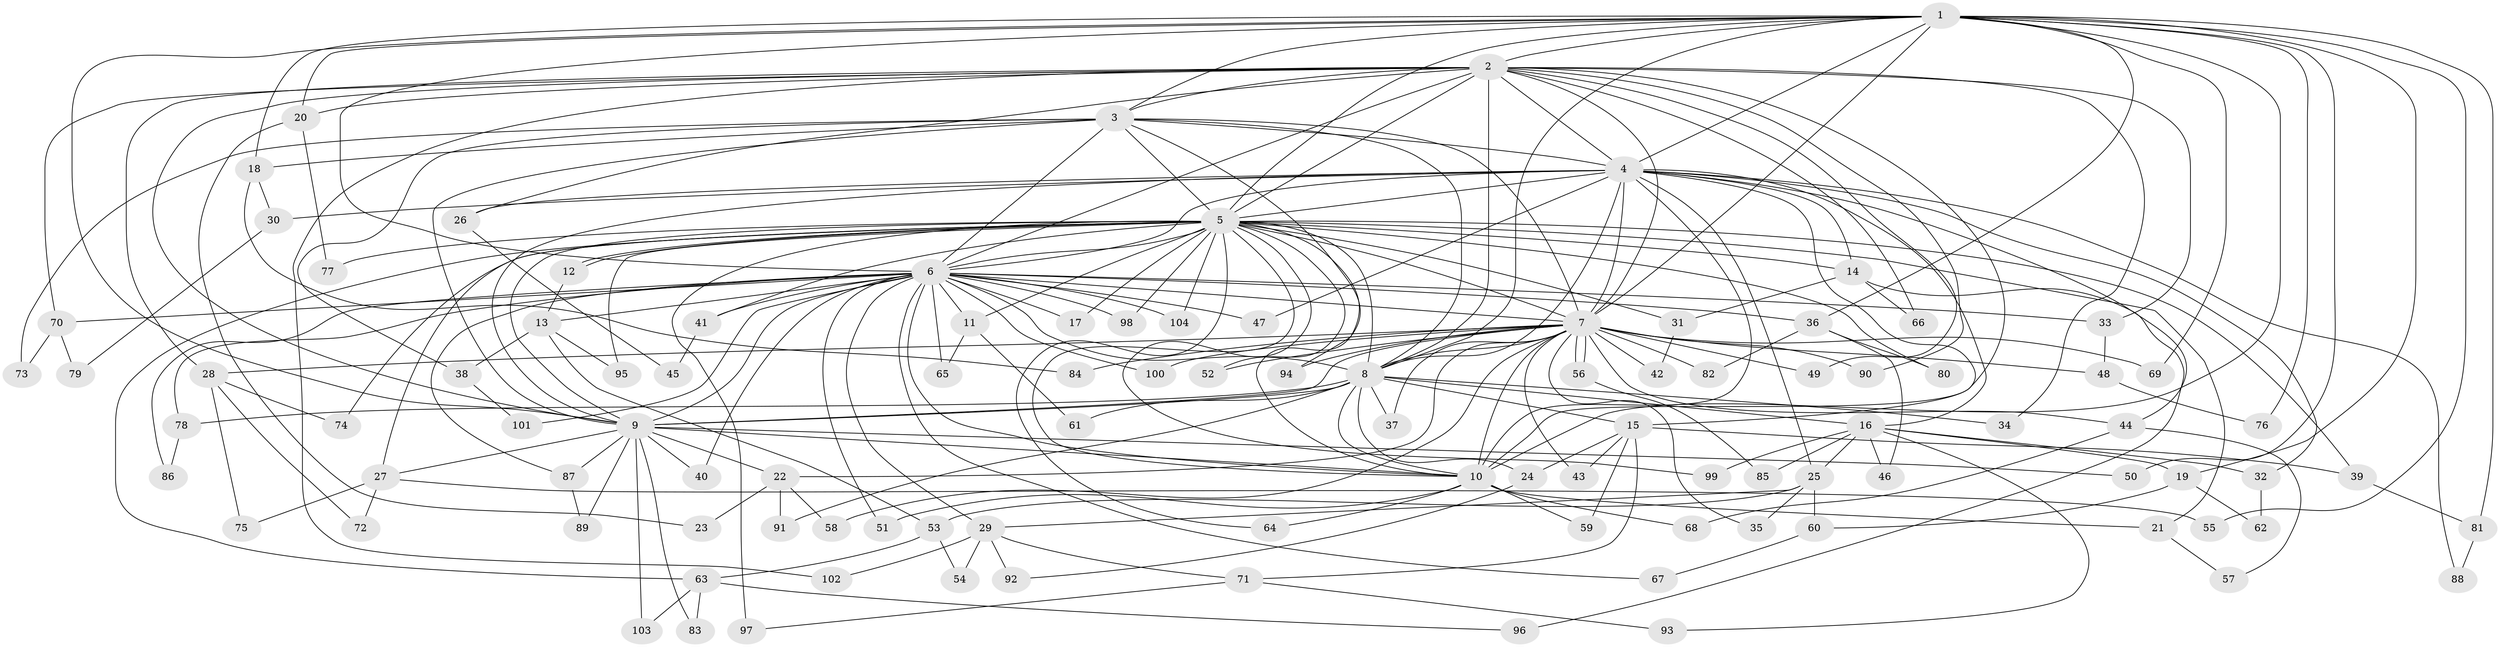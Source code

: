 // coarse degree distribution, {15: 0.016129032258064516, 18: 0.016129032258064516, 19: 0.016129032258064516, 35: 0.016129032258064516, 23: 0.016129032258064516, 20: 0.016129032258064516, 10: 0.016129032258064516, 12: 0.016129032258064516, 4: 0.16129032258064516, 3: 0.16129032258064516, 5: 0.03225806451612903, 7: 0.016129032258064516, 8: 0.016129032258064516, 2: 0.45161290322580644, 6: 0.016129032258064516, 1: 0.016129032258064516}
// Generated by graph-tools (version 1.1) at 2025/17/03/04/25 18:17:52]
// undirected, 104 vertices, 233 edges
graph export_dot {
graph [start="1"]
  node [color=gray90,style=filled];
  1;
  2;
  3;
  4;
  5;
  6;
  7;
  8;
  9;
  10;
  11;
  12;
  13;
  14;
  15;
  16;
  17;
  18;
  19;
  20;
  21;
  22;
  23;
  24;
  25;
  26;
  27;
  28;
  29;
  30;
  31;
  32;
  33;
  34;
  35;
  36;
  37;
  38;
  39;
  40;
  41;
  42;
  43;
  44;
  45;
  46;
  47;
  48;
  49;
  50;
  51;
  52;
  53;
  54;
  55;
  56;
  57;
  58;
  59;
  60;
  61;
  62;
  63;
  64;
  65;
  66;
  67;
  68;
  69;
  70;
  71;
  72;
  73;
  74;
  75;
  76;
  77;
  78;
  79;
  80;
  81;
  82;
  83;
  84;
  85;
  86;
  87;
  88;
  89;
  90;
  91;
  92;
  93;
  94;
  95;
  96;
  97;
  98;
  99;
  100;
  101;
  102;
  103;
  104;
  1 -- 2;
  1 -- 3;
  1 -- 4;
  1 -- 5;
  1 -- 6;
  1 -- 7;
  1 -- 8;
  1 -- 9;
  1 -- 10;
  1 -- 18;
  1 -- 19;
  1 -- 20;
  1 -- 36;
  1 -- 50;
  1 -- 55;
  1 -- 69;
  1 -- 76;
  1 -- 81;
  2 -- 3;
  2 -- 4;
  2 -- 5;
  2 -- 6;
  2 -- 7;
  2 -- 8;
  2 -- 9;
  2 -- 10;
  2 -- 20;
  2 -- 26;
  2 -- 28;
  2 -- 33;
  2 -- 34;
  2 -- 49;
  2 -- 66;
  2 -- 70;
  2 -- 90;
  2 -- 102;
  3 -- 4;
  3 -- 5;
  3 -- 6;
  3 -- 7;
  3 -- 8;
  3 -- 9;
  3 -- 10;
  3 -- 18;
  3 -- 38;
  3 -- 73;
  4 -- 5;
  4 -- 6;
  4 -- 7;
  4 -- 8;
  4 -- 9;
  4 -- 10;
  4 -- 14;
  4 -- 15;
  4 -- 16;
  4 -- 25;
  4 -- 26;
  4 -- 30;
  4 -- 32;
  4 -- 44;
  4 -- 47;
  4 -- 88;
  5 -- 6;
  5 -- 7;
  5 -- 8;
  5 -- 9;
  5 -- 10;
  5 -- 11;
  5 -- 12;
  5 -- 12;
  5 -- 14;
  5 -- 17;
  5 -- 21;
  5 -- 27;
  5 -- 31;
  5 -- 39;
  5 -- 41;
  5 -- 52;
  5 -- 63;
  5 -- 64;
  5 -- 74;
  5 -- 77;
  5 -- 80;
  5 -- 94;
  5 -- 95;
  5 -- 97;
  5 -- 98;
  5 -- 99;
  5 -- 104;
  6 -- 7;
  6 -- 8;
  6 -- 9;
  6 -- 10;
  6 -- 11;
  6 -- 13;
  6 -- 17;
  6 -- 29;
  6 -- 33;
  6 -- 36;
  6 -- 40;
  6 -- 41;
  6 -- 47;
  6 -- 51;
  6 -- 65;
  6 -- 67;
  6 -- 70;
  6 -- 78;
  6 -- 86;
  6 -- 87;
  6 -- 98;
  6 -- 100;
  6 -- 101;
  6 -- 104;
  7 -- 8;
  7 -- 9;
  7 -- 10;
  7 -- 22;
  7 -- 28;
  7 -- 35;
  7 -- 37;
  7 -- 42;
  7 -- 43;
  7 -- 44;
  7 -- 48;
  7 -- 49;
  7 -- 52;
  7 -- 56;
  7 -- 56;
  7 -- 58;
  7 -- 69;
  7 -- 82;
  7 -- 84;
  7 -- 90;
  7 -- 94;
  7 -- 100;
  8 -- 9;
  8 -- 10;
  8 -- 15;
  8 -- 16;
  8 -- 24;
  8 -- 34;
  8 -- 37;
  8 -- 61;
  8 -- 78;
  8 -- 91;
  9 -- 10;
  9 -- 22;
  9 -- 27;
  9 -- 40;
  9 -- 50;
  9 -- 83;
  9 -- 87;
  9 -- 89;
  9 -- 103;
  10 -- 21;
  10 -- 51;
  10 -- 59;
  10 -- 64;
  10 -- 68;
  11 -- 61;
  11 -- 65;
  12 -- 13;
  13 -- 38;
  13 -- 53;
  13 -- 95;
  14 -- 31;
  14 -- 66;
  14 -- 96;
  15 -- 24;
  15 -- 39;
  15 -- 43;
  15 -- 59;
  15 -- 71;
  16 -- 19;
  16 -- 25;
  16 -- 32;
  16 -- 46;
  16 -- 85;
  16 -- 93;
  16 -- 99;
  18 -- 30;
  18 -- 84;
  19 -- 60;
  19 -- 62;
  20 -- 23;
  20 -- 77;
  21 -- 57;
  22 -- 23;
  22 -- 58;
  22 -- 91;
  24 -- 92;
  25 -- 29;
  25 -- 35;
  25 -- 53;
  25 -- 60;
  26 -- 45;
  27 -- 55;
  27 -- 72;
  27 -- 75;
  28 -- 72;
  28 -- 74;
  28 -- 75;
  29 -- 54;
  29 -- 71;
  29 -- 92;
  29 -- 102;
  30 -- 79;
  31 -- 42;
  32 -- 62;
  33 -- 48;
  36 -- 46;
  36 -- 80;
  36 -- 82;
  38 -- 101;
  39 -- 81;
  41 -- 45;
  44 -- 57;
  44 -- 68;
  48 -- 76;
  53 -- 54;
  53 -- 63;
  56 -- 85;
  60 -- 67;
  63 -- 83;
  63 -- 96;
  63 -- 103;
  70 -- 73;
  70 -- 79;
  71 -- 93;
  71 -- 97;
  78 -- 86;
  81 -- 88;
  87 -- 89;
}
